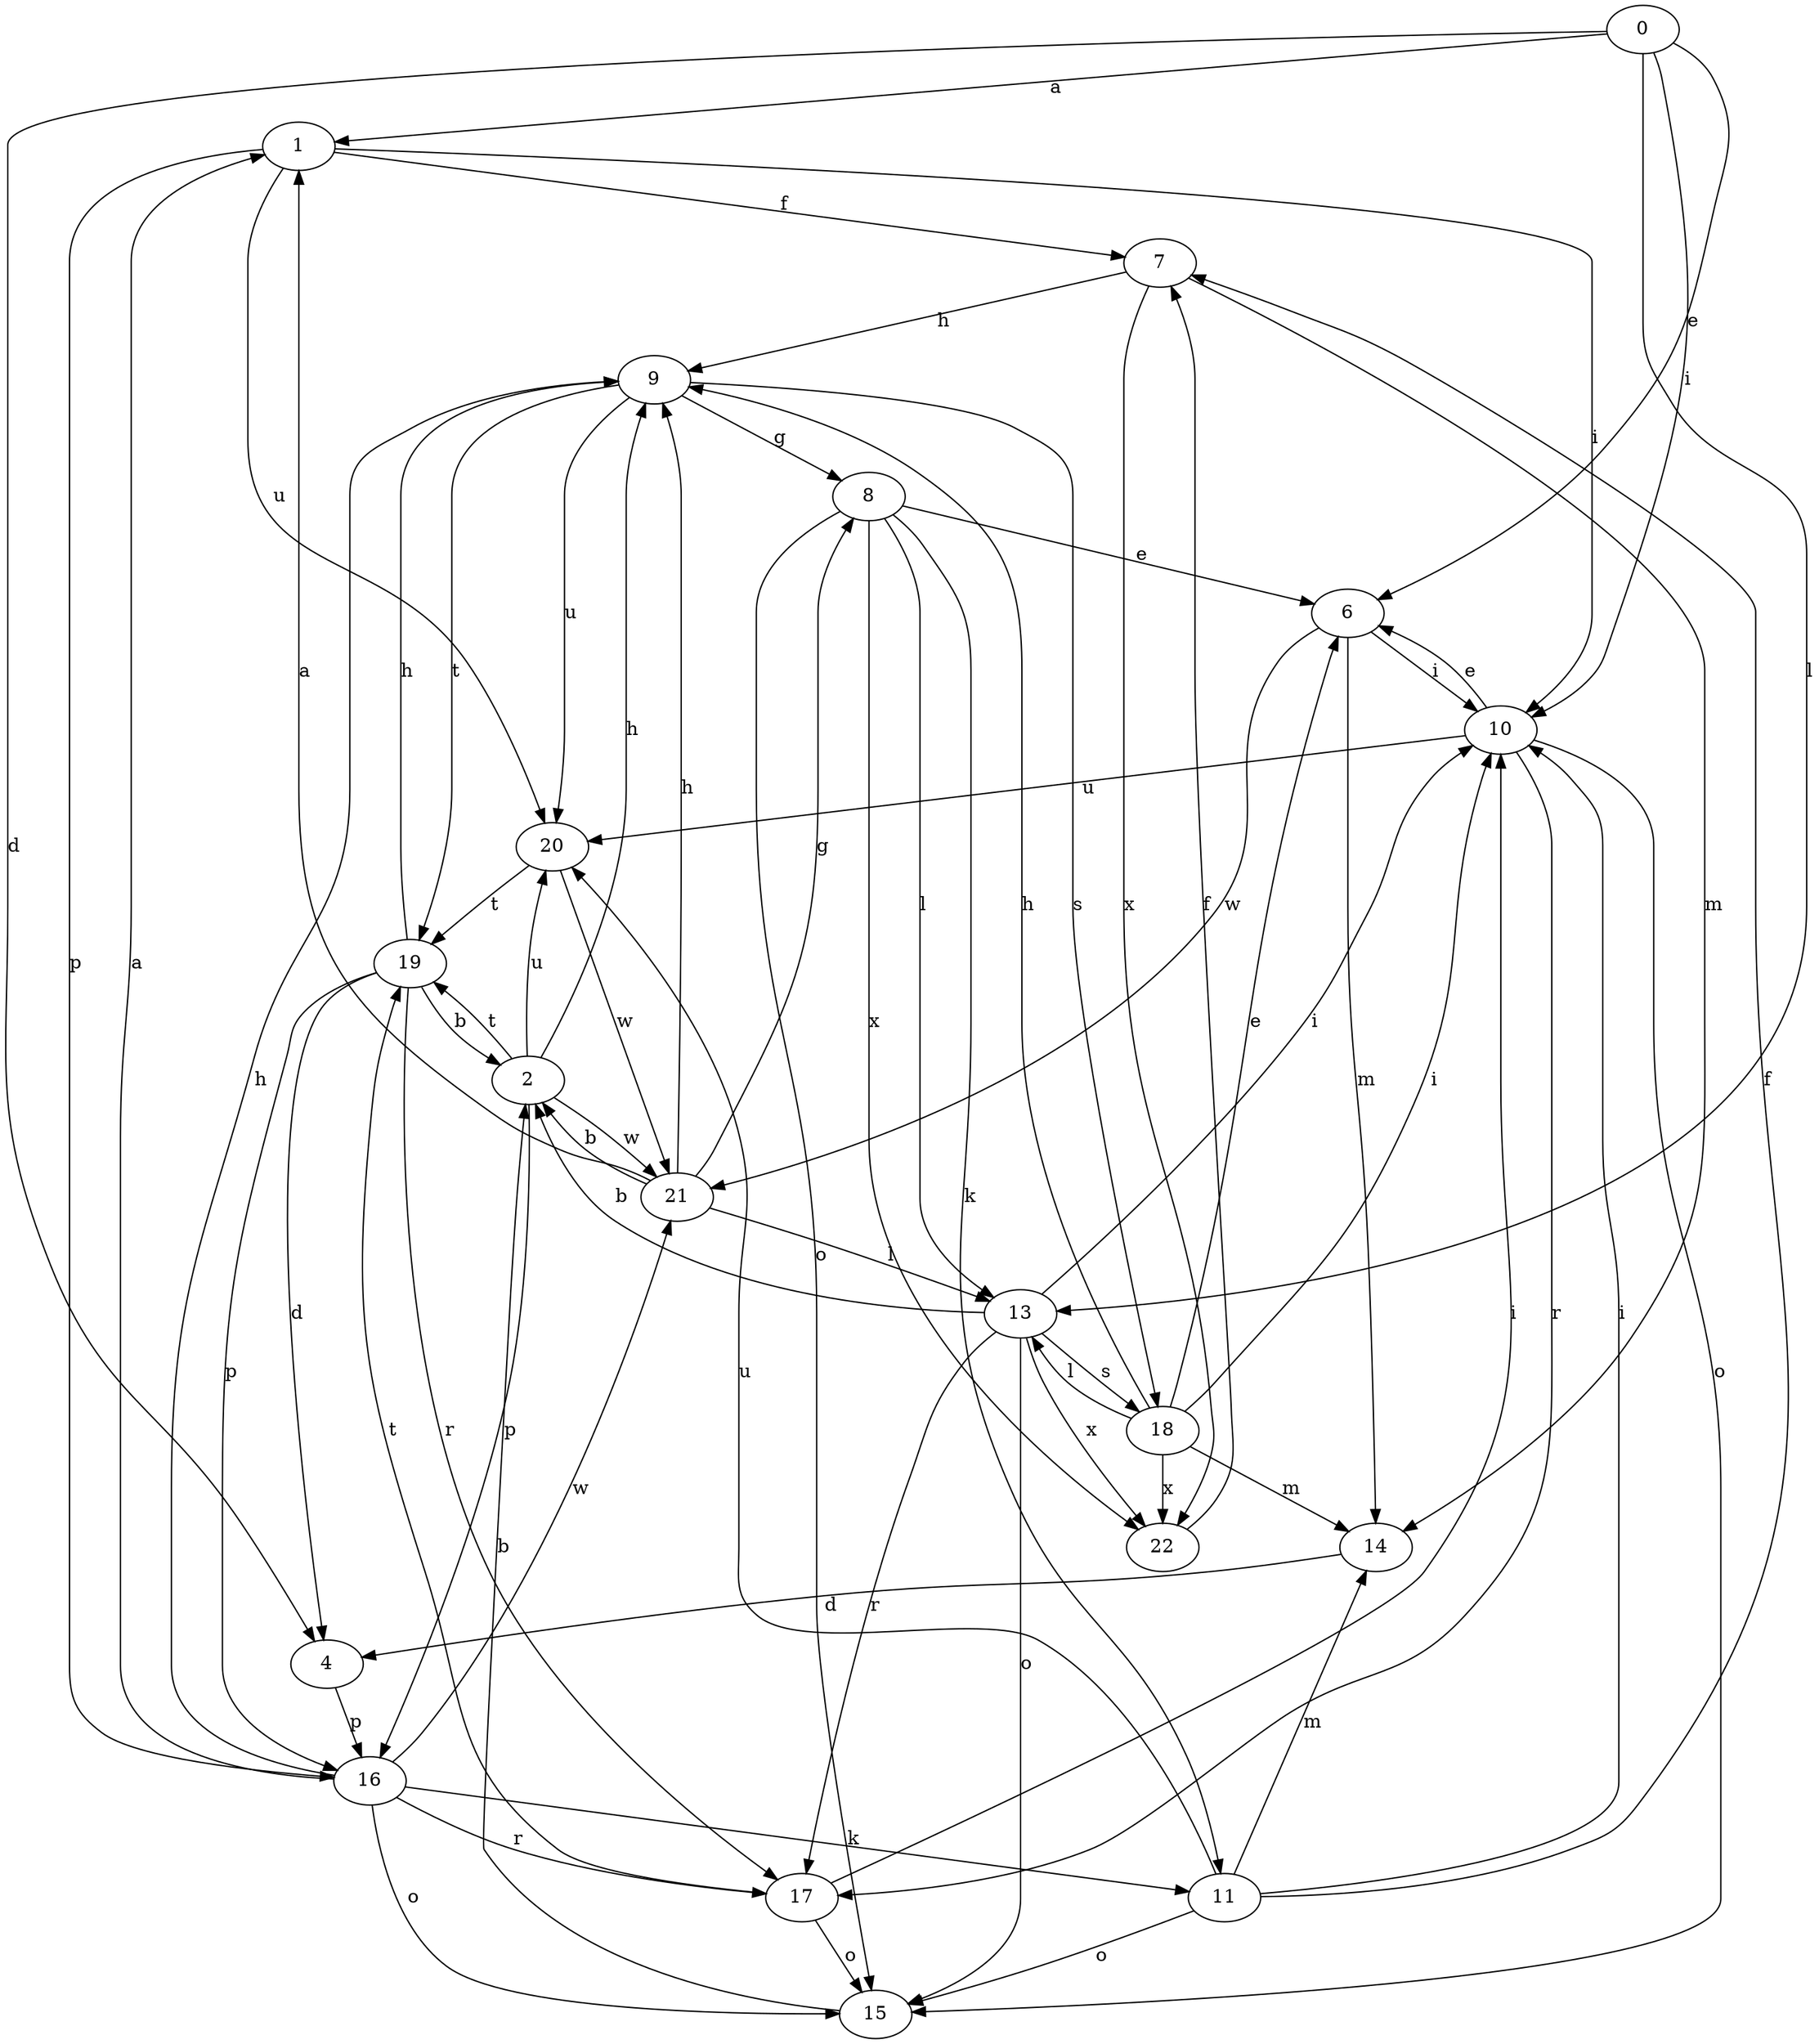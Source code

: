 strict digraph  {
0;
1;
2;
4;
6;
7;
8;
9;
10;
11;
13;
14;
15;
16;
17;
18;
19;
20;
21;
22;
0 -> 1  [label=a];
0 -> 4  [label=d];
0 -> 6  [label=e];
0 -> 10  [label=i];
0 -> 13  [label=l];
1 -> 7  [label=f];
1 -> 10  [label=i];
1 -> 16  [label=p];
1 -> 20  [label=u];
2 -> 9  [label=h];
2 -> 16  [label=p];
2 -> 19  [label=t];
2 -> 20  [label=u];
2 -> 21  [label=w];
4 -> 16  [label=p];
6 -> 10  [label=i];
6 -> 14  [label=m];
6 -> 21  [label=w];
7 -> 9  [label=h];
7 -> 14  [label=m];
7 -> 22  [label=x];
8 -> 6  [label=e];
8 -> 11  [label=k];
8 -> 13  [label=l];
8 -> 15  [label=o];
8 -> 22  [label=x];
9 -> 8  [label=g];
9 -> 18  [label=s];
9 -> 19  [label=t];
9 -> 20  [label=u];
10 -> 6  [label=e];
10 -> 15  [label=o];
10 -> 17  [label=r];
10 -> 20  [label=u];
11 -> 7  [label=f];
11 -> 10  [label=i];
11 -> 14  [label=m];
11 -> 15  [label=o];
11 -> 20  [label=u];
13 -> 2  [label=b];
13 -> 10  [label=i];
13 -> 15  [label=o];
13 -> 17  [label=r];
13 -> 18  [label=s];
13 -> 22  [label=x];
14 -> 4  [label=d];
15 -> 2  [label=b];
16 -> 1  [label=a];
16 -> 9  [label=h];
16 -> 11  [label=k];
16 -> 15  [label=o];
16 -> 17  [label=r];
16 -> 21  [label=w];
17 -> 10  [label=i];
17 -> 15  [label=o];
17 -> 19  [label=t];
18 -> 6  [label=e];
18 -> 9  [label=h];
18 -> 10  [label=i];
18 -> 13  [label=l];
18 -> 14  [label=m];
18 -> 22  [label=x];
19 -> 2  [label=b];
19 -> 4  [label=d];
19 -> 9  [label=h];
19 -> 16  [label=p];
19 -> 17  [label=r];
20 -> 19  [label=t];
20 -> 21  [label=w];
21 -> 1  [label=a];
21 -> 2  [label=b];
21 -> 8  [label=g];
21 -> 9  [label=h];
21 -> 13  [label=l];
22 -> 7  [label=f];
}
